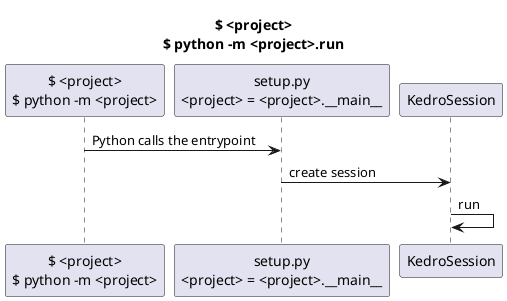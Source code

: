 @startuml
title "$ <project>\n$ python -m <project>.run"

participant "$ <project>\n$ python -m <project>" as cli
participant "setup.py\n<project> = <project>.~__main__" as entrypoint
participant "KedroSession" as session

cli->entrypoint: Python calls the entrypoint
entrypoint->session: create session
session->session: run

@enduml
